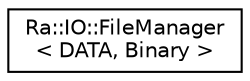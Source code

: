 digraph "Graphical Class Hierarchy"
{
 // INTERACTIVE_SVG=YES
 // LATEX_PDF_SIZE
  edge [fontname="Helvetica",fontsize="10",labelfontname="Helvetica",labelfontsize="10"];
  node [fontname="Helvetica",fontsize="10",shape=record];
  rankdir="LR";
  Node0 [label="Ra::IO::FileManager\l\< DATA, Binary \>",height=0.2,width=0.4,color="black", fillcolor="white", style="filled",URL="$classRa_1_1IO_1_1FileManager.html",tooltip=" "];
}
